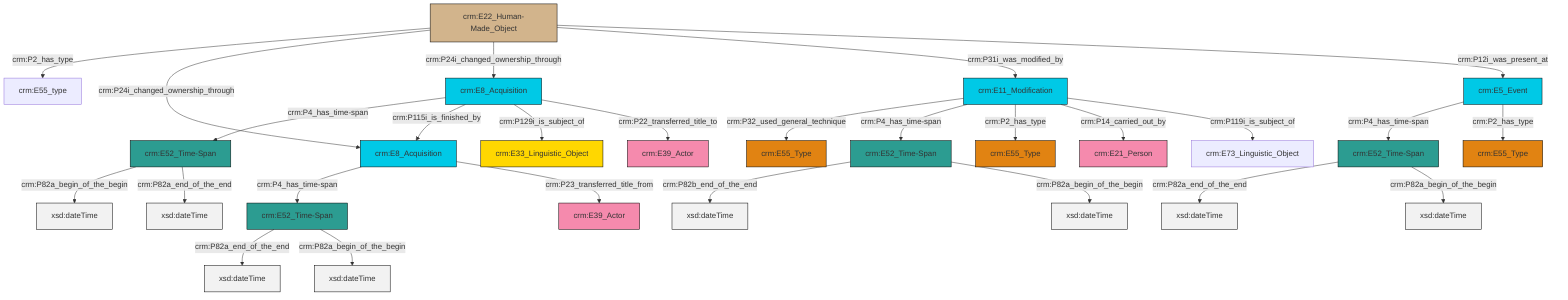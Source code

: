 graph TD
classDef Literal fill:#f2f2f2,stroke:#000000;
classDef CRM_Entity fill:#FFFFFF,stroke:#000000;
classDef Temporal_Entity fill:#00C9E6, stroke:#000000;
classDef Type fill:#E18312, stroke:#000000;
classDef Time-Span fill:#2C9C91, stroke:#000000;
classDef Appellation fill:#FFEB7F, stroke:#000000;
classDef Place fill:#008836, stroke:#000000;
classDef Persistent_Item fill:#B266B2, stroke:#000000;
classDef Conceptual_Object fill:#FFD700, stroke:#000000;
classDef Physical_Thing fill:#D2B48C, stroke:#000000;
classDef Actor fill:#f58aad, stroke:#000000;
classDef PC_Classes fill:#4ce600, stroke:#000000;
classDef Multi fill:#cccccc,stroke:#000000;

2["crm:E8_Acquisition"]:::Temporal_Entity -->|crm:P4_has_time-span| 3["crm:E52_Time-Span"]:::Time-Span
6["crm:E8_Acquisition"]:::Temporal_Entity -->|crm:P4_has_time-span| 4["crm:E52_Time-Span"]:::Time-Span
3["crm:E52_Time-Span"]:::Time-Span -->|crm:P82a_begin_of_the_begin| 7[xsd:dateTime]:::Literal
8["crm:E11_Modification"]:::Temporal_Entity -->|crm:P32_used_general_technique| 10["crm:E55_Type"]:::Type
2["crm:E8_Acquisition"]:::Temporal_Entity -->|crm:P115i_is_finished_by| 6["crm:E8_Acquisition"]:::Temporal_Entity
2["crm:E8_Acquisition"]:::Temporal_Entity -->|crm:P129i_is_subject_of| 11["crm:E33_Linguistic_Object"]:::Conceptual_Object
13["crm:E52_Time-Span"]:::Time-Span -->|crm:P82a_end_of_the_end| 14[xsd:dateTime]:::Literal
8["crm:E11_Modification"]:::Temporal_Entity -->|crm:P4_has_time-span| 0["crm:E52_Time-Span"]:::Time-Span
18["crm:E5_Event"]:::Temporal_Entity -->|crm:P4_has_time-span| 13["crm:E52_Time-Span"]:::Time-Span
19["crm:E22_Human-Made_Object"]:::Physical_Thing -->|crm:P2_has_type| 20["crm:E55_type"]:::Default
4["crm:E52_Time-Span"]:::Time-Span -->|crm:P82a_end_of_the_end| 24[xsd:dateTime]:::Literal
19["crm:E22_Human-Made_Object"]:::Physical_Thing -->|crm:P24i_changed_ownership_through| 6["crm:E8_Acquisition"]:::Temporal_Entity
18["crm:E5_Event"]:::Temporal_Entity -->|crm:P2_has_type| 25["crm:E55_Type"]:::Type
3["crm:E52_Time-Span"]:::Time-Span -->|crm:P82a_end_of_the_end| 29[xsd:dateTime]:::Literal
19["crm:E22_Human-Made_Object"]:::Physical_Thing -->|crm:P24i_changed_ownership_through| 2["crm:E8_Acquisition"]:::Temporal_Entity
13["crm:E52_Time-Span"]:::Time-Span -->|crm:P82a_begin_of_the_begin| 34[xsd:dateTime]:::Literal
8["crm:E11_Modification"]:::Temporal_Entity -->|crm:P2_has_type| 30["crm:E55_Type"]:::Type
8["crm:E11_Modification"]:::Temporal_Entity -->|crm:P14_carried_out_by| 36["crm:E21_Person"]:::Actor
19["crm:E22_Human-Made_Object"]:::Physical_Thing -->|crm:P31i_was_modified_by| 8["crm:E11_Modification"]:::Temporal_Entity
6["crm:E8_Acquisition"]:::Temporal_Entity -->|crm:P23_transferred_title_from| 21["crm:E39_Actor"]:::Actor
8["crm:E11_Modification"]:::Temporal_Entity -->|crm:P119i_is_subject_of| 38["crm:E73_Linguistic_Object"]:::Default
2["crm:E8_Acquisition"]:::Temporal_Entity -->|crm:P22_transferred_title_to| 16["crm:E39_Actor"]:::Actor
19["crm:E22_Human-Made_Object"]:::Physical_Thing -->|crm:P12i_was_present_at| 18["crm:E5_Event"]:::Temporal_Entity
0["crm:E52_Time-Span"]:::Time-Span -->|crm:P82b_end_of_the_end| 41[xsd:dateTime]:::Literal
4["crm:E52_Time-Span"]:::Time-Span -->|crm:P82a_begin_of_the_begin| 42[xsd:dateTime]:::Literal
0["crm:E52_Time-Span"]:::Time-Span -->|crm:P82a_begin_of_the_begin| 43[xsd:dateTime]:::Literal